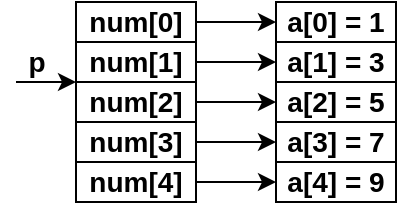 <mxfile version="14.5.1" type="device"><diagram id="NlpqJt9JaGF6jbicARHF" name="第 1 页"><mxGraphModel dx="541" dy="384" grid="1" gridSize="10" guides="1" tooltips="1" connect="1" arrows="1" fold="1" page="1" pageScale="1" pageWidth="827" pageHeight="1169" math="0" shadow="0"><root><mxCell id="0"/><mxCell id="1" parent="0"/><mxCell id="t9kZWFNZ3VHUTRtMqoxB-1" value="&lt;b&gt;&lt;font style=&quot;font-size: 14px&quot;&gt;num[0]&lt;/font&gt;&lt;/b&gt;" style="rounded=0;whiteSpace=wrap;html=1;" parent="1" vertex="1"><mxGeometry x="40" y="40" width="60" height="20" as="geometry"/></mxCell><mxCell id="t9kZWFNZ3VHUTRtMqoxB-2" value="&lt;b&gt;&lt;font style=&quot;font-size: 14px&quot;&gt;num&lt;/font&gt;&lt;/b&gt;&lt;b&gt;&lt;font style=&quot;font-size: 14px&quot;&gt;[1]&lt;/font&gt;&lt;/b&gt;" style="rounded=0;whiteSpace=wrap;html=1;" parent="1" vertex="1"><mxGeometry x="40" y="60" width="60" height="20" as="geometry"/></mxCell><mxCell id="t9kZWFNZ3VHUTRtMqoxB-3" value="&lt;b&gt;&lt;font style=&quot;font-size: 14px&quot;&gt;num&lt;/font&gt;&lt;/b&gt;&lt;b&gt;&lt;font style=&quot;font-size: 14px&quot;&gt;[2]&lt;/font&gt;&lt;/b&gt;" style="rounded=0;whiteSpace=wrap;html=1;" parent="1" vertex="1"><mxGeometry x="40" y="80" width="60" height="20" as="geometry"/></mxCell><mxCell id="t9kZWFNZ3VHUTRtMqoxB-4" value="&lt;b&gt;&lt;font style=&quot;font-size: 14px&quot;&gt;num&lt;/font&gt;&lt;/b&gt;&lt;b&gt;&lt;font style=&quot;font-size: 14px&quot;&gt;[3]&lt;/font&gt;&lt;/b&gt;" style="rounded=0;whiteSpace=wrap;html=1;" parent="1" vertex="1"><mxGeometry x="40" y="100" width="60" height="20" as="geometry"/></mxCell><mxCell id="t9kZWFNZ3VHUTRtMqoxB-5" value="&lt;b&gt;&lt;font style=&quot;font-size: 14px&quot;&gt;num&lt;/font&gt;&lt;/b&gt;&lt;b&gt;&lt;font style=&quot;font-size: 14px&quot;&gt;[4]&lt;/font&gt;&lt;/b&gt;" style="rounded=0;whiteSpace=wrap;html=1;" parent="1" vertex="1"><mxGeometry x="40" y="120" width="60" height="20" as="geometry"/></mxCell><mxCell id="t9kZWFNZ3VHUTRtMqoxB-8" value="" style="endArrow=classic;html=1;entryX=0;entryY=1;entryDx=0;entryDy=0;" parent="1" target="t9kZWFNZ3VHUTRtMqoxB-2" edge="1"><mxGeometry width="50" height="50" relative="1" as="geometry"><mxPoint x="10" y="80" as="sourcePoint"/><mxPoint x="20" y="79.6" as="targetPoint"/></mxGeometry></mxCell><mxCell id="t9kZWFNZ3VHUTRtMqoxB-9" value="&lt;span style=&quot;font-size: 14px&quot;&gt;&lt;b&gt;p&lt;br&gt;&lt;/b&gt;&lt;/span&gt;" style="text;html=1;align=center;verticalAlign=middle;resizable=0;points=[];autosize=1;" parent="1" vertex="1"><mxGeometry x="10" y="60" width="20" height="20" as="geometry"/></mxCell><mxCell id="t9kZWFNZ3VHUTRtMqoxB-10" value="&lt;b&gt;&lt;font style=&quot;font-size: 14px&quot;&gt;a[0] = 1&lt;/font&gt;&lt;/b&gt;" style="rounded=0;whiteSpace=wrap;html=1;align=center;" parent="1" vertex="1"><mxGeometry x="140" y="40" width="60" height="20" as="geometry"/></mxCell><mxCell id="t9kZWFNZ3VHUTRtMqoxB-11" value="&lt;b&gt;&lt;font style=&quot;font-size: 14px&quot;&gt;a[1] = 3&lt;/font&gt;&lt;/b&gt;" style="rounded=0;whiteSpace=wrap;html=1;align=center;" parent="1" vertex="1"><mxGeometry x="140" y="60" width="60" height="20" as="geometry"/></mxCell><mxCell id="t9kZWFNZ3VHUTRtMqoxB-12" value="&lt;b&gt;&lt;font style=&quot;font-size: 14px&quot;&gt;a[2] = 5&lt;/font&gt;&lt;/b&gt;" style="rounded=0;whiteSpace=wrap;html=1;align=center;" parent="1" vertex="1"><mxGeometry x="140" y="80" width="60" height="20" as="geometry"/></mxCell><mxCell id="t9kZWFNZ3VHUTRtMqoxB-13" value="&lt;b&gt;&lt;font style=&quot;font-size: 14px&quot;&gt;a[3] = 7&lt;/font&gt;&lt;/b&gt;" style="rounded=0;whiteSpace=wrap;html=1;align=center;" parent="1" vertex="1"><mxGeometry x="140" y="100" width="60" height="20" as="geometry"/></mxCell><mxCell id="t9kZWFNZ3VHUTRtMqoxB-14" value="&lt;b&gt;&lt;font style=&quot;font-size: 14px&quot;&gt;a[4] = 9&lt;/font&gt;&lt;/b&gt;" style="rounded=0;whiteSpace=wrap;html=1;align=center;" parent="1" vertex="1"><mxGeometry x="140" y="120" width="60" height="20" as="geometry"/></mxCell><mxCell id="t9kZWFNZ3VHUTRtMqoxB-15" value="" style="endArrow=classic;html=1;entryX=0;entryY=0.5;entryDx=0;entryDy=0;exitX=1;exitY=0.5;exitDx=0;exitDy=0;" parent="1" source="t9kZWFNZ3VHUTRtMqoxB-1" target="t9kZWFNZ3VHUTRtMqoxB-10" edge="1"><mxGeometry width="50" height="50" relative="1" as="geometry"><mxPoint x="110" y="20.0" as="sourcePoint"/><mxPoint x="150" y="20.0" as="targetPoint"/></mxGeometry></mxCell><mxCell id="t9kZWFNZ3VHUTRtMqoxB-16" value="" style="endArrow=classic;html=1;entryX=0;entryY=0.5;entryDx=0;entryDy=0;exitX=1;exitY=0.5;exitDx=0;exitDy=0;" parent="1" source="t9kZWFNZ3VHUTRtMqoxB-2" target="t9kZWFNZ3VHUTRtMqoxB-11" edge="1"><mxGeometry width="50" height="50" relative="1" as="geometry"><mxPoint x="110" y="60" as="sourcePoint"/><mxPoint x="150" y="60" as="targetPoint"/></mxGeometry></mxCell><mxCell id="t9kZWFNZ3VHUTRtMqoxB-17" value="" style="endArrow=classic;html=1;entryX=0;entryY=0.5;entryDx=0;entryDy=0;exitX=1;exitY=0.5;exitDx=0;exitDy=0;" parent="1" source="t9kZWFNZ3VHUTRtMqoxB-3" target="t9kZWFNZ3VHUTRtMqoxB-12" edge="1"><mxGeometry width="50" height="50" relative="1" as="geometry"><mxPoint x="120" y="70" as="sourcePoint"/><mxPoint x="160" y="70" as="targetPoint"/></mxGeometry></mxCell><mxCell id="t9kZWFNZ3VHUTRtMqoxB-18" value="" style="endArrow=classic;html=1;entryX=0;entryY=0.5;entryDx=0;entryDy=0;exitX=1;exitY=0.5;exitDx=0;exitDy=0;" parent="1" source="t9kZWFNZ3VHUTRtMqoxB-4" target="t9kZWFNZ3VHUTRtMqoxB-13" edge="1"><mxGeometry width="50" height="50" relative="1" as="geometry"><mxPoint x="130" y="80" as="sourcePoint"/><mxPoint x="170" y="80" as="targetPoint"/></mxGeometry></mxCell><mxCell id="t9kZWFNZ3VHUTRtMqoxB-19" value="" style="endArrow=classic;html=1;entryX=0;entryY=0.5;entryDx=0;entryDy=0;exitX=1;exitY=0.5;exitDx=0;exitDy=0;" parent="1" source="t9kZWFNZ3VHUTRtMqoxB-5" target="t9kZWFNZ3VHUTRtMqoxB-14" edge="1"><mxGeometry width="50" height="50" relative="1" as="geometry"><mxPoint x="140" y="90" as="sourcePoint"/><mxPoint x="180" y="90" as="targetPoint"/></mxGeometry></mxCell></root></mxGraphModel></diagram></mxfile>
